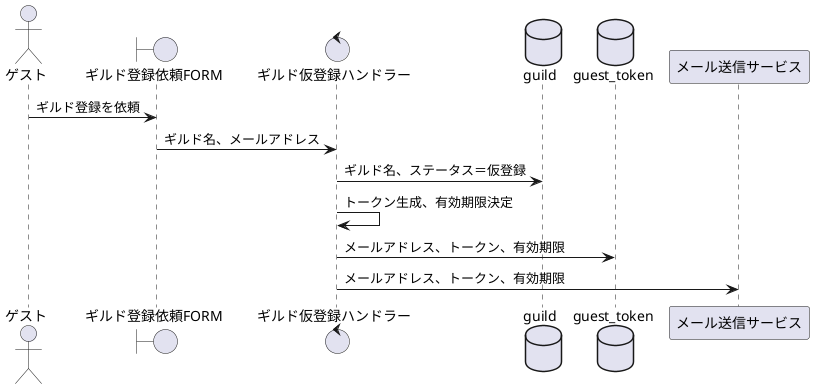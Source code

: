 @startuml

actor ゲスト as guest
boundary ギルド登録依頼FORM as form
control ギルド仮登録ハンドラー as handler
database guild
database guest_token
participant メール送信サービス as mail

guest -> form:ギルド登録を依頼
form -> handler:ギルド名、メールアドレス
handler -> guild:ギルド名、ステータス＝仮登録
handler -> handler:トークン生成、有効期限決定
handler -> guest_token:メールアドレス、トークン、有効期限
handler -> mail:メールアドレス、トークン、有効期限

@enduml